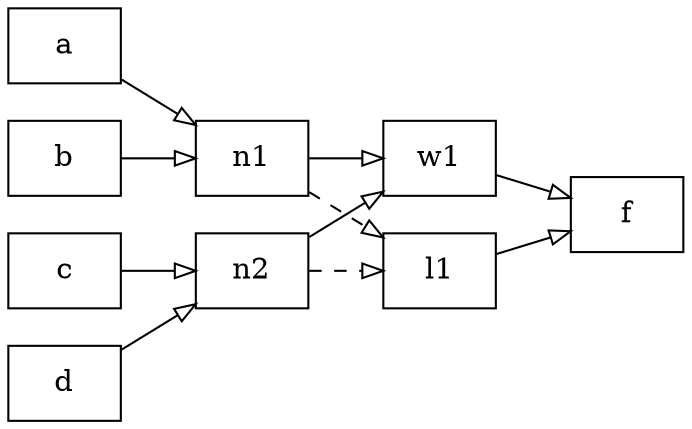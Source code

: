 digraph {
splines=polyline
rankdir="LR";

node[
shape=box
];

edge [
arrowhead=onormal
];

a -> n1;
b -> n1;

c -> n2;
d -> n2;

n2 -> w1;
n1 -> w1;

n1 -> l1 [style=dashed];
n2 -> l1 [style=dashed];

w1 -> f;
l1 -> f;

}
